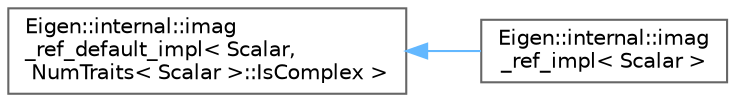 digraph "Graphical Class Hierarchy"
{
 // LATEX_PDF_SIZE
  bgcolor="transparent";
  edge [fontname=Helvetica,fontsize=10,labelfontname=Helvetica,labelfontsize=10];
  node [fontname=Helvetica,fontsize=10,shape=box,height=0.2,width=0.4];
  rankdir="LR";
  Node0 [id="Node000000",label="Eigen::internal::imag\l_ref_default_impl\< Scalar,\l NumTraits\< Scalar \>::IsComplex \>",height=0.2,width=0.4,color="grey40", fillcolor="white", style="filled",URL="$structEigen_1_1internal_1_1imag__ref__default__impl.html",tooltip=" "];
  Node0 -> Node1 [id="edge867_Node000000_Node000001",dir="back",color="steelblue1",style="solid",tooltip=" "];
  Node1 [id="Node000001",label="Eigen::internal::imag\l_ref_impl\< Scalar \>",height=0.2,width=0.4,color="grey40", fillcolor="white", style="filled",URL="$structEigen_1_1internal_1_1imag__ref__impl.html",tooltip=" "];
}
